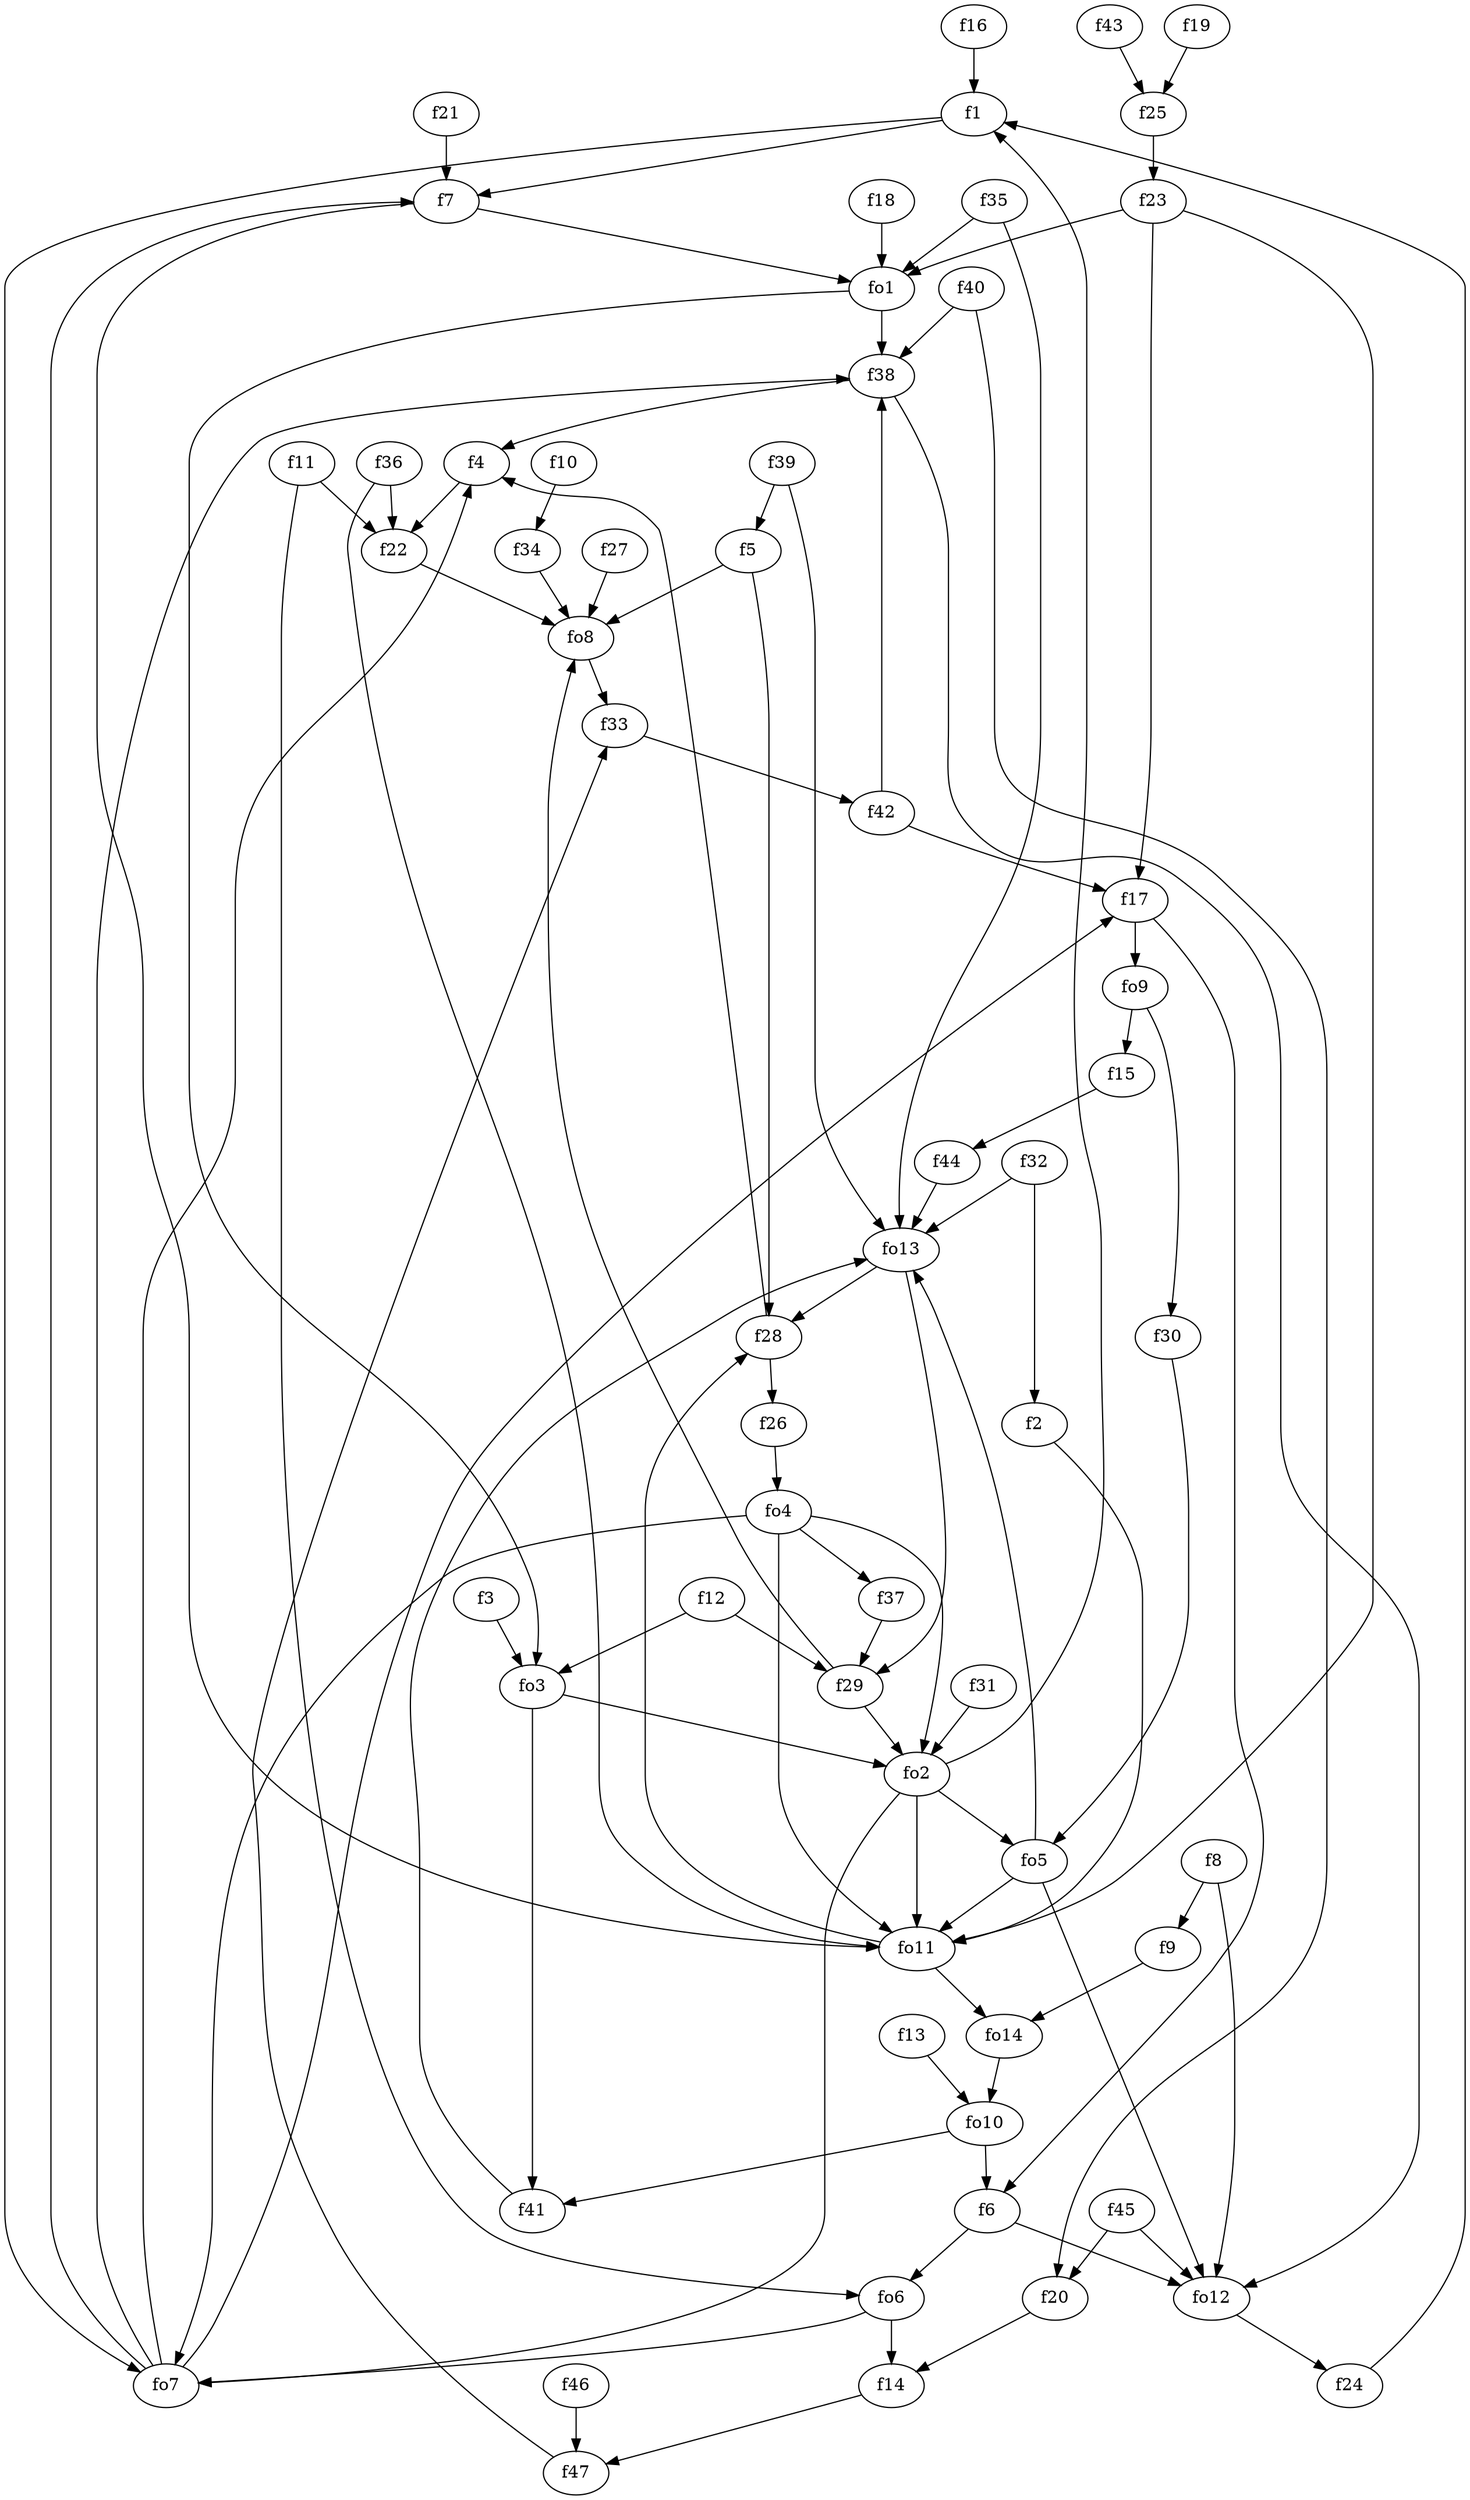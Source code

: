 strict digraph  {
f1;
f2;
f3;
f4;
f5;
f6;
f7;
f8;
f9;
f10;
f11;
f12;
f13;
f14;
f15;
f16;
f17;
f18;
f19;
f20;
f21;
f22;
f23;
f24;
f25;
f26;
f27;
f28;
f29;
f30;
f31;
f32;
f33;
f34;
f35;
f36;
f37;
f38;
f39;
f40;
f41;
f42;
f43;
f44;
f45;
f46;
f47;
fo1;
fo2;
fo3;
fo4;
fo5;
fo6;
fo7;
fo8;
fo9;
fo10;
fo11;
fo12;
fo13;
fo14;
f1 -> f7  [weight=2];
f1 -> fo7  [weight=2];
f2 -> fo11  [weight=2];
f3 -> fo3  [weight=2];
f4 -> f22  [weight=2];
f5 -> f28  [weight=2];
f5 -> fo8  [weight=2];
f6 -> fo6  [weight=2];
f6 -> fo12  [weight=2];
f7 -> fo1  [weight=2];
f7 -> fo11  [weight=2];
f8 -> f9  [weight=2];
f8 -> fo12  [weight=2];
f9 -> fo14  [weight=2];
f10 -> f34  [weight=2];
f11 -> f22  [weight=2];
f11 -> fo6  [weight=2];
f12 -> f29  [weight=2];
f12 -> fo3  [weight=2];
f13 -> fo10  [weight=2];
f14 -> f47  [weight=2];
f15 -> f44  [weight=2];
f16 -> f1  [weight=2];
f17 -> fo9  [weight=2];
f17 -> f6  [weight=2];
f18 -> fo1  [weight=2];
f19 -> f25  [weight=2];
f20 -> f14  [weight=2];
f21 -> f7  [weight=2];
f22 -> fo8  [weight=2];
f23 -> fo11  [weight=2];
f23 -> f17  [weight=2];
f23 -> fo1  [weight=2];
f24 -> f1  [weight=2];
f25 -> f23  [weight=2];
f26 -> fo4  [weight=2];
f27 -> fo8  [weight=2];
f28 -> f26  [weight=2];
f28 -> f4  [weight=2];
f29 -> fo8  [weight=2];
f29 -> fo2  [weight=2];
f30 -> fo5  [weight=2];
f31 -> fo2  [weight=2];
f32 -> f2  [weight=2];
f32 -> fo13  [weight=2];
f33 -> f42  [weight=2];
f34 -> fo8  [weight=2];
f35 -> fo13  [weight=2];
f35 -> fo1  [weight=2];
f36 -> f22  [weight=2];
f36 -> fo11  [weight=2];
f37 -> f29  [weight=2];
f38 -> f4  [weight=2];
f38 -> fo12  [weight=2];
f39 -> f5  [weight=2];
f39 -> fo13  [weight=2];
f40 -> f38  [weight=2];
f40 -> f20  [weight=2];
f41 -> fo13  [weight=2];
f42 -> f17  [weight=2];
f42 -> f38  [weight=2];
f43 -> f25  [weight=2];
f44 -> fo13  [weight=2];
f45 -> fo12  [weight=2];
f45 -> f20  [weight=2];
f46 -> f47  [weight=2];
f47 -> f33  [weight=2];
fo1 -> fo3  [weight=2];
fo1 -> f38  [weight=2];
fo2 -> f1  [weight=2];
fo2 -> fo5  [weight=2];
fo2 -> fo11  [weight=2];
fo2 -> fo7  [weight=2];
fo3 -> fo2  [weight=2];
fo3 -> f41  [weight=2];
fo4 -> f37  [weight=2];
fo4 -> fo2  [weight=2];
fo4 -> fo11  [weight=2];
fo4 -> fo7  [weight=2];
fo5 -> fo11  [weight=2];
fo5 -> fo13  [weight=2];
fo5 -> fo12  [weight=2];
fo6 -> f14  [weight=2];
fo6 -> fo7  [weight=2];
fo7 -> f7  [weight=2];
fo7 -> f38  [weight=2];
fo7 -> f17  [weight=2];
fo7 -> f4  [weight=2];
fo8 -> f33  [weight=2];
fo9 -> f15  [weight=2];
fo9 -> f30  [weight=2];
fo10 -> f6  [weight=2];
fo10 -> f41  [weight=2];
fo11 -> fo14  [weight=2];
fo11 -> f28  [weight=2];
fo12 -> f24  [weight=2];
fo13 -> f29  [weight=2];
fo13 -> f28  [weight=2];
fo14 -> fo10  [weight=2];
}
